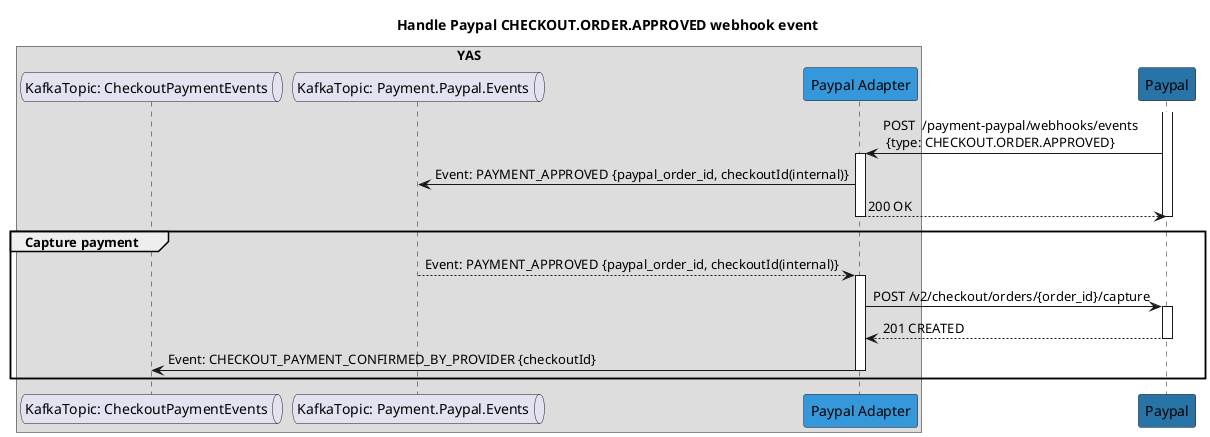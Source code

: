 @startuml Handle Paypal webhook event
title "Handle Paypal CHECKOUT.ORDER.APPROVED webhook event"
box YAS
    queue "KafkaTopic: CheckoutPaymentEvents" as checkout_payment_topic
    queue "KafkaTopic: Payment.Paypal.Events" as paypal_topic
    participant "Paypal Adapter" as payment_adapter#3498db
end box 

participant "Paypal" as payment_provider #2874a6

activate payment_provider
    payment_provider -> payment_adapter: POST  /payment-paypal/webhooks/events \n {type: CHECKOUT.ORDER.APPROVED}
    activate payment_adapter
        payment_adapter -> paypal_topic: Event: PAYMENT_APPROVED {paypal_order_id, checkoutId(internal)}
        payment_adapter --> payment_provider: 200 OK
    deactivate payment_provider
deactivate payment_adapter

group Capture payment
    paypal_topic --> payment_adapter: Event: PAYMENT_APPROVED {paypal_order_id, checkoutId(internal)}
    activate payment_adapter
        payment_adapter -> payment_provider: POST /v2/checkout/orders/{order_id}/capture
        activate payment_provider
            payment_adapter <-- payment_provider: 201 CREATED
        deactivate payment_provider
        payment_adapter -> checkout_payment_topic: Event: CHECKOUT_PAYMENT_CONFIRMED_BY_PROVIDER {checkoutId}
    deactivate payment_adapter
end
@enduml